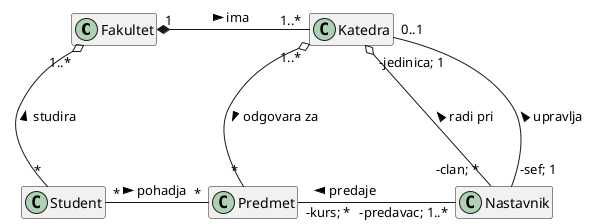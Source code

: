@startuml primer_asocijacija

hide members

Fakultet "1" *-r-- "1..*" Katedra : > ima\t
Student "*" -u--o "1..*" Fakultet : > studira\t
Student "*" -r-- "*" Predmet : > pohadja\t
Predmet "*" --u-o "1..*" Katedra : < odgovara za\t
Predmet "-kurs; *" -r-- "-predavac; 1..*" Nastavnik : < predaje\t\t\t
Nastavnik "-clan; *" ---o "-jedinica; 1" Katedra : > radi pri\t
Nastavnik "-sef; 1" --- "0..1" Katedra : > upravlja\t

Fakultet -[hidden]d- Student
Katedra -[hidden]d- Predmet 

@enduml 